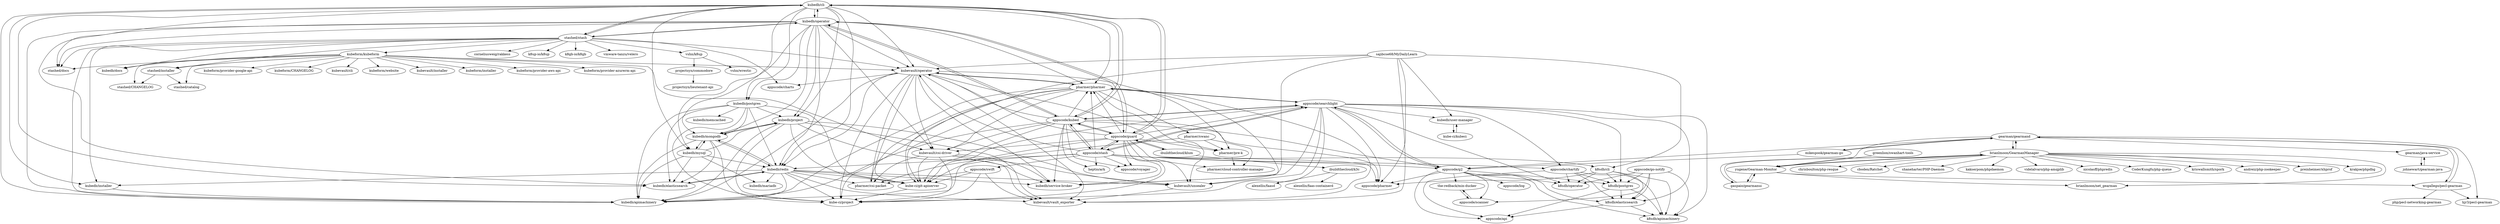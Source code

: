 digraph G {
"kubedb/cli" -> "kubedb/operator"
"kubedb/cli" -> "kubedb/apimachinery"
"kubedb/cli" -> "kubedb/project"
"kubedb/cli" -> "kubedb/postgres"
"kubedb/cli" -> "kubevault/operator"
"kubedb/cli" -> "kubedb/installer"
"kubedb/cli" -> "kubedb/mongodb"
"kubedb/cli" -> "pharmer/pharmer"
"kubedb/cli" -> "kubedb/redis"
"kubedb/cli" -> "appscode/guard"
"kubedb/cli" -> "appscode/kubed"
"kubedb/cli" -> "stashed/docs"
"kubedb/cli" -> "stashed/stash"
"kubedb/cli" -> "kubedb/mysql"
"kubedb/cli" -> "kubedb/elasticsearch"
"appscode/stash" -> "appscode/searchlight"
"appscode/stash" -> "appscode/kubed"
"appscode/stash" -> "appscode/voyager" ["e"=1]
"appscode/stash" -> "appscode/guard"
"appscode/stash" -> "pharmer/pharmer"
"appscode/stash" -> "k8sdb/cli"
"appscode/stash" -> "appscode/swift"
"appscode/stash" -> "kubevault/operator"
"appscode/stash" -> "appscode/g2"
"appscode/stash" -> "appscode/pharmer"
"appscode/stash" -> "kube-ci/git-apiserver"
"appscode/stash" -> "kubedb/service-broker"
"appscode/stash" -> "kubedb/redis"
"appscode/stash" -> "appscode/chartify"
"appscode/stash" -> "heptio/ark" ["e"=1]
"stashed/stash" -> "kubedb/operator"
"stashed/stash" -> "kubedb/cli"
"stashed/stash" -> "stashed/docs"
"stashed/stash" -> "kubeform/kubeform"
"stashed/stash" -> "kubevault/operator"
"stashed/stash" -> "kubedb/installer"
"stashed/stash" -> "kubedb/docs"
"stashed/stash" -> "stashed/installer"
"stashed/stash" -> "corneliusweig/rakkess" ["e"=1]
"stashed/stash" -> "k8up-io/k8up"
"stashed/stash" -> "k8gb-io/k8gb" ["e"=1]
"stashed/stash" -> "appscode/charts"
"stashed/stash" -> "vmware-tanzu/velero" ["e"=1]
"stashed/stash" -> "kubedb/apimachinery"
"stashed/stash" -> "vshn/k8up"
"gearman/gearmand" -> "wcgallego/pecl-gearman"
"gearman/gearmand" -> "mikespook/gearman-go"
"gearman/gearmand" -> "brianlmoon/GearmanManager"
"gearman/gearmand" -> "yugene/Gearman-Monitor"
"gearman/gearmand" -> "appscode/g2"
"gearman/gearmand" -> "gearman/java-service"
"gearman/gearmand" -> "hjr3/pecl-gearman"
"sajibcse68/MyDailyLearn" -> "appscode/pharmer"
"sajibcse68/MyDailyLearn" -> "kubevault/operator"
"sajibcse68/MyDailyLearn" -> "k8sdb/cli"
"sajibcse68/MyDailyLearn" -> "kubedb/user-manager"
"sajibcse68/MyDailyLearn" -> "kube-ci/git-apiserver"
"sajibcse68/MyDailyLearn" -> "kubedb/service-broker"
"sajibcse68/MyDailyLearn" -> "kubevault/vault_exporter"
"mikespook/gearman-go" -> "appscode/g2"
"mikespook/gearman-go" -> "gearman/gearmand"
"brianlmoon/GearmanManager" -> "yugene/Gearman-Monitor"
"brianlmoon/GearmanManager" -> "gaspaio/gearmanui"
"brianlmoon/GearmanManager" -> "brianlmoon/net_gearman"
"brianlmoon/GearmanManager" -> "chrisboulton/php-resque" ["e"=1]
"brianlmoon/GearmanManager" -> "cboden/Ratchet" ["e"=1]
"brianlmoon/GearmanManager" -> "shaneharter/PHP-Daemon" ["e"=1]
"brianlmoon/GearmanManager" -> "kakserpom/phpdaemon" ["e"=1]
"brianlmoon/GearmanManager" -> "videlalvaro/php-amqplib" ["e"=1]
"brianlmoon/GearmanManager" -> "nicolasff/phpredis" ["e"=1]
"brianlmoon/GearmanManager" -> "CoderKungfu/php-queue" ["e"=1]
"brianlmoon/GearmanManager" -> "kriswallsmith/spork" ["e"=1]
"brianlmoon/GearmanManager" -> "andreiz/php-zookeeper" ["e"=1]
"brianlmoon/GearmanManager" -> "gearman/gearmand"
"brianlmoon/GearmanManager" -> "preinheimer/xhprof" ["e"=1]
"brianlmoon/GearmanManager" -> "krakjoe/phpdbg" ["e"=1]
"greenlion/swanhart-tools" -> "yugene/Gearman-Monitor"
"kubeform/kubeform" -> "kubeform/installer"
"kubeform/kubeform" -> "kubeform/provider-aws-api"
"kubeform/kubeform" -> "kubeform/provider-azurerm-api"
"kubeform/kubeform" -> "kubeform/provider-google-api"
"kubeform/kubeform" -> "stashed/installer"
"kubeform/kubeform" -> "kubeform/CHANGELOG"
"kubeform/kubeform" -> "stashed/docs"
"kubeform/kubeform" -> "kubevault/cli"
"kubeform/kubeform" -> "stashed/CHANGELOG"
"kubeform/kubeform" -> "stashed/catalog"
"kubeform/kubeform" -> "kubeform/website"
"kubeform/kubeform" -> "kubevault/installer"
"kubeform/kubeform" -> "kubevault/operator"
"kubeform/kubeform" -> "kubedb/docs"
"kubeform/kubeform" -> "kubevault/csi-driver"
"yugene/Gearman-Monitor" -> "brianlmoon/GearmanManager"
"yugene/Gearman-Monitor" -> "gaspaio/gearmanui"
"yugene/Gearman-Monitor" -> "wcgallego/pecl-gearman"
"yugene/Gearman-Monitor" -> "brianlmoon/net_gearman"
"gearman/java-service" -> "johnewart/gearman-java"
"appscode/kubed" -> "appscode/searchlight"
"appscode/kubed" -> "appscode/stash"
"appscode/kubed" -> "appscode/guard"
"appscode/kubed" -> "kubevault/operator"
"appscode/kubed" -> "appscode/voyager" ["e"=1]
"appscode/kubed" -> "pharmer/pharmer"
"appscode/kubed" -> "kubedb/operator"
"appscode/kubed" -> "kubedb/apimachinery"
"appscode/kubed" -> "kubevault/csi-driver"
"appscode/kubed" -> "appscode/g2"
"appscode/kubed" -> "appscode/pharmer"
"appscode/kubed" -> "kubedb/service-broker"
"appscode/kubed" -> "heptio/ark" ["e"=1]
"appscode/kubed" -> "kubedb/cli"
"appscode/kubed" -> "kube-ci/git-apiserver"
"appscode/go-notify" -> "k8sdb/apimachinery"
"appscode/go-notify" -> "appscode/scanner"
"appscode/go-notify" -> "k8sdb/elasticsearch"
"appscode/go-notify" -> "k8sdb/operator"
"appscode/go-notify" -> "k8sdb/postgres"
"wcgallego/pecl-gearman" -> "gearman/gearmand"
"wcgallego/pecl-gearman" -> "hjr3/pecl-gearman"
"wcgallego/pecl-gearman" -> "php/pecl-networking-gearman"
"appscode/searchlight" -> "kube-ci/git-apiserver"
"appscode/searchlight" -> "k8sdb/apimachinery"
"appscode/searchlight" -> "kube-ci/project"
"appscode/searchlight" -> "appscode/pharmer"
"appscode/searchlight" -> "k8sdb/postgres"
"appscode/searchlight" -> "kubedb/service-broker"
"appscode/searchlight" -> "appscode/g2"
"appscode/searchlight" -> "k8sdb/elasticsearch"
"appscode/searchlight" -> "k8sdb/operator"
"appscode/searchlight" -> "kubedb/user-manager"
"appscode/searchlight" -> "appscode/kubed"
"appscode/searchlight" -> "appscode/stash"
"appscode/searchlight" -> "pharmer/pharmer"
"appscode/searchlight" -> "appscode/chartify"
"appscode/searchlight" -> "kubevault/unsealer"
"k8sdb/cli" -> "k8sdb/operator"
"k8sdb/cli" -> "appscode/pharmer"
"k8sdb/cli" -> "k8sdb/apimachinery"
"k8sdb/cli" -> "k8sdb/elasticsearch"
"k8sdb/cli" -> "k8sdb/postgres"
"kubedb/operator" -> "kubedb/cli"
"kubedb/operator" -> "kubedb/apimachinery"
"kubedb/operator" -> "kubedb/mysql"
"kubedb/operator" -> "kubedb/redis"
"kubedb/operator" -> "kubedb/postgres"
"kubedb/operator" -> "kubevault/operator"
"kubedb/operator" -> "kubedb/mongodb"
"kubedb/operator" -> "kubedb/project"
"kubedb/operator" -> "kubedb/elasticsearch"
"kubedb/operator" -> "stashed/docs"
"kubedb/operator" -> "appscode/guard"
"kubedb/operator" -> "pharmer/pharmer"
"kubedb/operator" -> "appscode/kubed"
"kubedb/operator" -> "stashed/stash"
"kubedb/operator" -> "kubevault/csi-driver"
"pharmer/pharmer" -> "kubevault/csi-driver"
"pharmer/pharmer" -> "kubevault/unsealer"
"pharmer/pharmer" -> "kubedb/apimachinery"
"pharmer/pharmer" -> "kube-ci/project"
"pharmer/pharmer" -> "kube-ci/git-apiserver"
"pharmer/pharmer" -> "kubevault/operator"
"pharmer/pharmer" -> "pharmer/csi-packet"
"pharmer/pharmer" -> "pharmer/pre-k"
"pharmer/pharmer" -> "kubevault/vault_exporter"
"pharmer/pharmer" -> "pharmer/swanc"
"pharmer/pharmer" -> "appscode/searchlight"
"kubedb/project" -> "kubedb/apimachinery"
"kubedb/project" -> "kube-ci/project"
"kubedb/project" -> "kube-ci/git-apiserver"
"kubedb/project" -> "kubevault/unsealer"
"kubedb/project" -> "kubedb/mongodb"
"kubedb/project" -> "kubedb/service-broker"
"kubedb/project" -> "kubevault/vault_exporter"
"appscode/swift" -> "pharmer/csi-packet"
"appscode/swift" -> "kube-ci/project"
"appscode/swift" -> "kube-ci/git-apiserver"
"appscode/swift" -> "kubevault/vault_exporter"
"appscode/guard" -> "appscode/kubed"
"appscode/guard" -> "appscode/stash"
"appscode/guard" -> "kubevault/operator"
"appscode/guard" -> "appscode/voyager" ["e"=1]
"appscode/guard" -> "pharmer/pharmer"
"appscode/guard" -> "kubedb/operator"
"appscode/guard" -> "appscode/searchlight"
"appscode/guard" -> "ibuildthecloud/klum"
"appscode/guard" -> "kubevault/csi-driver"
"appscode/guard" -> "kubedb/apimachinery"
"appscode/guard" -> "kubevault/unsealer"
"appscode/guard" -> "kubedb/cli"
"appscode/guard" -> "pharmer/cloud-controller-manager"
"appscode/guard" -> "kube-ci/project"
"appscode/guard" -> "pharmer/pre-k"
"kubevault/operator" -> "kubevault/csi-driver"
"kubevault/operator" -> "kube-ci/git-apiserver"
"kubevault/operator" -> "kubevault/unsealer"
"kubevault/operator" -> "kubedb/apimachinery"
"kubevault/operator" -> "kubedb/service-broker"
"kubevault/operator" -> "kube-ci/project"
"kubevault/operator" -> "kubevault/vault_exporter"
"kubevault/operator" -> "pharmer/csi-packet"
"kubevault/operator" -> "pharmer/pharmer"
"kubevault/operator" -> "pharmer/pre-k"
"kubevault/operator" -> "appscode/charts"
"kubevault/operator" -> "kubedb/redis"
"ibuildthecloud/klum" -> "appscode/guard"
"ibuildthecloud/klum" -> "ibuildthecloud/k3c"
"kubedb/elasticsearch" -> "kubedb/redis"
"kubedb/installer" -> "kubedb/apimachinery"
"kubedb/mongodb" -> "kubedb/redis"
"kubedb/mongodb" -> "kubedb/apimachinery"
"kubedb/mongodb" -> "kubedb/elasticsearch"
"kubedb/mongodb" -> "kubedb/mysql"
"kubedb/mongodb" -> "kubedb/project"
"kubedb/mongodb" -> "kube-ci/project"
"kubedb/mysql" -> "kubedb/mongodb"
"kubedb/mysql" -> "kubedb/redis"
"kubedb/mysql" -> "kubedb/apimachinery"
"kubedb/mysql" -> "kubedb/mariadb"
"kubedb/mysql" -> "kubedb/project"
"kubedb/mysql" -> "kubedb/elasticsearch"
"kubedb/redis" -> "kubedb/elasticsearch"
"kubedb/redis" -> "kubedb/apimachinery"
"kubedb/redis" -> "kubevault/unsealer"
"kubedb/redis" -> "kubedb/mongodb"
"kubedb/redis" -> "pharmer/csi-packet"
"kubedb/redis" -> "kube-ci/project"
"kubedb/redis" -> "kubedb/mariadb"
"kubedb/redis" -> "kubedb/installer"
"kubedb/redis" -> "kube-ci/git-apiserver"
"kubedb/redis" -> "kubedb/service-broker"
"kubedb/redis" -> "kubevault/vault_exporter"
"gaspaio/gearmanui" -> "yugene/Gearman-Monitor"
"gaspaio/gearmanui" -> "brianlmoon/GearmanManager"
"kubedb/postgres" -> "kubedb/elasticsearch"
"kubedb/postgres" -> "kubedb/redis"
"kubedb/postgres" -> "kubedb/mongodb"
"kubedb/postgres" -> "kubedb/apimachinery"
"kubedb/postgres" -> "kubedb/project"
"kubedb/postgres" -> "kubedb/memcached"
"kubedb/postgres" -> "kube-ci/project"
"kubedb/postgres" -> "kube-ci/git-apiserver"
"stashed/installer" -> "stashed/CHANGELOG"
"stashed/installer" -> "stashed/catalog"
"k8sdb/postgres" -> "k8sdb/apimachinery"
"k8sdb/postgres" -> "appscode/api"
"k8sdb/postgres" -> "k8sdb/elasticsearch"
"kubevault/csi-driver" -> "kubevault/unsealer"
"kubevault/csi-driver" -> "kubevault/vault_exporter"
"kubevault/csi-driver" -> "kube-ci/git-apiserver"
"kubevault/csi-driver" -> "kubedb/service-broker"
"kubevault/csi-driver" -> "pharmer/csi-packet"
"kubevault/csi-driver" -> "kube-ci/project"
"pharmer/pre-k" -> "pharmer/cloud-controller-manager"
"pharmer/swanc" -> "pharmer/cloud-controller-manager"
"pharmer/swanc" -> "pharmer/pre-k"
"pharmer/swanc" -> "pharmer/csi-packet"
"johnewart/gearman-java" -> "gearman/java-service"
"vshn/k8up" -> "projectsyn/commodore"
"vshn/k8up" -> "vshn/wrestic"
"appscode/chartify" -> "k8sdb/apimachinery"
"appscode/chartify" -> "k8sdb/postgres"
"appscode/chartify" -> "k8sdb/elasticsearch"
"appscode/chartify" -> "appscode/api"
"appscode/chartify" -> "k8sdb/operator"
"projectsyn/commodore" -> "projectsyn/lieutenant-api"
"ibuildthecloud/k3c" -> "alexellis/faasd"
"ibuildthecloud/k3c" -> "alexellis/faas-containerd"
"appscode/g2" -> "k8sdb/apimachinery"
"appscode/g2" -> "k8sdb/postgres"
"appscode/g2" -> "k8sdb/elasticsearch"
"appscode/g2" -> "k8sdb/operator"
"appscode/g2" -> "appscode/api"
"appscode/g2" -> "appscode/pharmer"
"appscode/g2" -> "appscode/log"
"appscode/g2" -> "appscode/searchlight"
"appscode/g2" -> "the-redback/min-ducker"
"appscode/g2" -> "appscode/scanner"
"kubevault/unsealer" -> "kubevault/vault_exporter"
"k8sdb/elasticsearch" -> "k8sdb/apimachinery"
"k8sdb/elasticsearch" -> "appscode/api"
"the-redback/min-ducker" -> "appscode/scanner"
"appscode/scanner" -> "the-redback/min-ducker"
"kubedb/user-manager" -> "kube-ci/kubeci"
"kube-ci/git-apiserver" -> "kube-ci/project"
"kube-ci/kubeci" -> "kubedb/user-manager"
"kubedb/cli" ["l"="-11.109,-2.877"]
"kubedb/operator" ["l"="-11.12,-2.89"]
"kubedb/apimachinery" ["l"="-11.124,-2.875"]
"kubedb/project" ["l"="-11.139,-2.862"]
"kubedb/postgres" ["l"="-11.13,-2.902"]
"kubevault/operator" ["l"="-11.14,-2.886"]
"kubedb/installer" ["l"="-11.088,-2.867"]
"kubedb/mongodb" ["l"="-11.123,-2.859"]
"pharmer/pharmer" ["l"="-11.155,-2.885"]
"kubedb/redis" ["l"="-11.135,-2.87"]
"appscode/guard" ["l"="-11.155,-2.858"]
"appscode/kubed" ["l"="-11.166,-2.902"]
"stashed/docs" ["l"="-11.095,-2.909"]
"stashed/stash" ["l"="-11.077,-2.897"]
"kubedb/mysql" ["l"="-11.114,-2.846"]
"kubedb/elasticsearch" ["l"="-11.107,-2.861"]
"appscode/stash" ["l"="-11.187,-2.885"]
"appscode/searchlight" ["l"="-11.194,-2.899"]
"appscode/voyager" ["l"="-11.059,0.399"]
"k8sdb/cli" ["l"="-11.223,-2.891"]
"appscode/swift" ["l"="-11.18,-2.857"]
"appscode/g2" ["l"="-11.241,-2.909"]
"appscode/pharmer" ["l"="-11.208,-2.891"]
"kube-ci/git-apiserver" ["l"="-11.167,-2.885"]
"kubedb/service-broker" ["l"="-11.171,-2.878"]
"appscode/chartify" ["l"="-11.204,-2.926"]
"heptio/ark" ["l"="-11.007,0.384"]
"kubeform/kubeform" ["l"="-11.088,-2.941"]
"kubedb/docs" ["l"="-11.053,-2.923"]
"stashed/installer" ["l"="-11.069,-2.927"]
"corneliusweig/rakkess" ["l"="-10.628,0.475"]
"k8up-io/k8up" ["l"="-11.032,-2.871"]
"k8gb-io/k8gb" ["l"="-10.636,0.49"]
"appscode/charts" ["l"="-11.107,-2.918"]
"vmware-tanzu/velero" ["l"="-10.676,0.163"]
"vshn/k8up" ["l"="-11.012,-2.909"]
"gearman/gearmand" ["l"="-11.342,-2.933"]
"wcgallego/pecl-gearman" ["l"="-11.372,-2.911"]
"mikespook/gearman-go" ["l"="-11.303,-2.922"]
"brianlmoon/GearmanManager" ["l"="-11.382,-2.954"]
"yugene/Gearman-Monitor" ["l"="-11.402,-2.934"]
"gearman/java-service" ["l"="-11.338,-2.981"]
"hjr3/pecl-gearman" ["l"="-11.35,-2.902"]
"sajibcse68/MyDailyLearn" ["l"="-11.198,-2.867"]
"kubedb/user-manager" ["l"="-11.221,-2.869"]
"kubevault/vault_exporter" ["l"="-11.166,-2.867"]
"gaspaio/gearmanui" ["l"="-11.416,-2.954"]
"brianlmoon/net_gearman" ["l"="-11.405,-2.974"]
"chrisboulton/php-resque" ["l"="-24.29,-42.936"]
"cboden/Ratchet" ["l"="-24.236,-42.784"]
"shaneharter/PHP-Daemon" ["l"="-24.323,-42.776"]
"kakserpom/phpdaemon" ["l"="-24.323,-42.838"]
"videlalvaro/php-amqplib" ["l"="-24.29,-42.805"]
"nicolasff/phpredis" ["l"="-26.781,-43.17"]
"CoderKungfu/php-queue" ["l"="-22.334,-41.901"]
"kriswallsmith/spork" ["l"="-28.176,-40.551"]
"andreiz/php-zookeeper" ["l"="-26.884,-43.177"]
"preinheimer/xhprof" ["l"="-26.741,-43.035"]
"krakjoe/phpdbg" ["l"="-24.471,-42.777"]
"greenlion/swanhart-tools" ["l"="-11.453,-2.918"]
"kubeform/installer" ["l"="-11.079,-2.977"]
"kubeform/provider-aws-api" ["l"="-11.108,-2.964"]
"kubeform/provider-azurerm-api" ["l"="-11.085,-2.966"]
"kubeform/provider-google-api" ["l"="-11.095,-2.974"]
"kubeform/CHANGELOG" ["l"="-11.097,-2.962"]
"kubevault/cli" ["l"="-11.067,-2.968"]
"stashed/CHANGELOG" ["l"="-11.069,-2.946"]
"stashed/catalog" ["l"="-11.06,-2.942"]
"kubeform/website" ["l"="-11.075,-2.96"]
"kubevault/installer" ["l"="-11.057,-2.958"]
"kubevault/csi-driver" ["l"="-11.147,-2.899"]
"johnewart/gearman-java" ["l"="-11.34,-3.005"]
"appscode/go-notify" ["l"="-11.239,-2.937"]
"k8sdb/apimachinery" ["l"="-11.223,-2.909"]
"appscode/scanner" ["l"="-11.257,-2.927"]
"k8sdb/elasticsearch" ["l"="-11.227,-2.918"]
"k8sdb/operator" ["l"="-11.218,-2.914"]
"k8sdb/postgres" ["l"="-11.221,-2.923"]
"php/pecl-networking-gearman" ["l"="-11.386,-2.886"]
"kube-ci/project" ["l"="-11.151,-2.875"]
"kubevault/unsealer" ["l"="-11.163,-2.875"]
"pharmer/csi-packet" ["l"="-11.156,-2.869"]
"pharmer/pre-k" ["l"="-11.148,-2.845"]
"pharmer/swanc" ["l"="-11.167,-2.845"]
"ibuildthecloud/klum" ["l"="-11.159,-2.797"]
"pharmer/cloud-controller-manager" ["l"="-11.159,-2.829"]
"ibuildthecloud/k3c" ["l"="-11.16,-2.735"]
"kubedb/mariadb" ["l"="-11.127,-2.834"]
"kubedb/memcached" ["l"="-11.134,-2.934"]
"appscode/api" ["l"="-11.226,-2.933"]
"projectsyn/commodore" ["l"="-10.982,-2.921"]
"vshn/wrestic" ["l"="-10.989,-2.899"]
"projectsyn/lieutenant-api" ["l"="-10.962,-2.927"]
"alexellis/faasd" ["l"="-11.147,-2.7"]
"alexellis/faas-containerd" ["l"="-11.18,-2.71"]
"appscode/log" ["l"="-11.262,-2.897"]
"the-redback/min-ducker" ["l"="-11.265,-2.914"]
"kube-ci/kubeci" ["l"="-11.235,-2.855"]
}